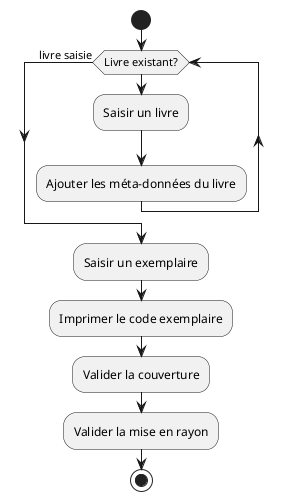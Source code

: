 @startuml initialiser_exemplaire
start
while (Livre existant?) 
  :Saisir un livre;
  :Ajouter les méta-données du livre;
endwhile (livre saisie)
:Saisir un exemplaire;
:Imprimer le code exemplaire;
:Valider la couverture;
:Valider la mise en rayon;
stop
@enduml
